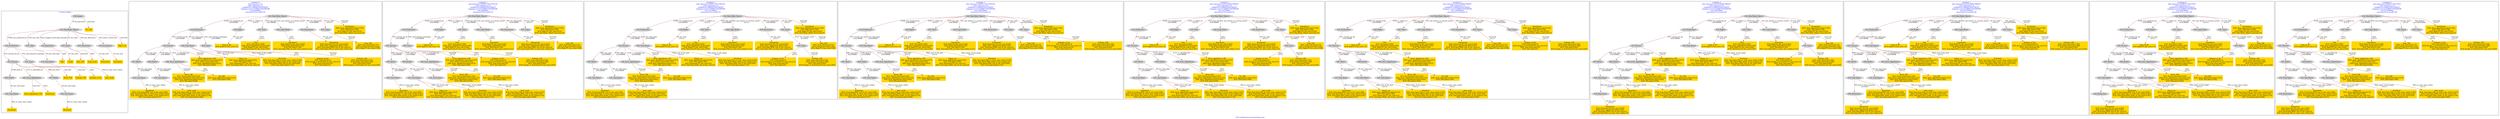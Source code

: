 digraph n0 {
fontcolor="blue"
remincross="true"
label="s25-s-oakland-museum-paintings.json"
subgraph cluster_0 {
label="1-correct model"
n2[style="filled",color="white",fillcolor="lightgray",label="E12_Production1"];
n3[style="filled",color="white",fillcolor="lightgray",label="E21_Person1"];
n4[style="filled",color="white",fillcolor="lightgray",label="E55_Type1"];
n5[style="filled",color="white",fillcolor="lightgray",label="E52_Time-Span3"];
n6[style="filled",color="white",fillcolor="lightgray",label="E69_Death1"];
n7[style="filled",color="white",fillcolor="lightgray",label="E82_Actor_Appellation1"];
n8[style="filled",color="white",fillcolor="lightgray",label="E67_Birth1"];
n9[shape="plaintext",style="filled",fillcolor="gold",label="Artist_URI"];
n10[style="filled",color="white",fillcolor="lightgray",label="E22_Man-Made_Object1"];
n11[style="filled",color="white",fillcolor="lightgray",label="E35_Title1"];
n12[style="filled",color="white",fillcolor="lightgray",label="E8_Acquisition1"];
n13[style="filled",color="white",fillcolor="lightgray",label="E55_Type2"];
n14[style="filled",color="white",fillcolor="lightgray",label="E54_Dimension1"];
n15[style="filled",color="white",fillcolor="lightgray",label="E34_Inscription1"];
n16[shape="plaintext",style="filled",fillcolor="gold",label="Object_uri"];
n17[shape="plaintext",style="filled",fillcolor="gold",label="Inscription"];
n18[shape="plaintext",style="filled",fillcolor="gold",label="Title"];
n19[style="filled",color="white",fillcolor="lightgray",label="E38_Image1"];
n20[shape="plaintext",style="filled",fillcolor="gold",label="Pic_URL"];
n21[style="filled",color="white",fillcolor="lightgray",label="E52_Time-Span1"];
n22[shape="plaintext",style="filled",fillcolor="gold",label="BirthDate"];
n23[style="filled",color="white",fillcolor="lightgray",label="E52_Time-Span2"];
n24[shape="plaintext",style="filled",fillcolor="gold",label="DeathDate"];
n25[shape="plaintext",style="filled",fillcolor="gold",label="Date_made"];
n26[shape="plaintext",style="filled",fillcolor="gold",label="Dimensions"];
n27[shape="plaintext",style="filled",fillcolor="gold",label="Subtype_URI"];
n28[shape="plaintext",style="filled",fillcolor="gold",label="Subtype_of_Art"];
n29[shape="plaintext",style="filled",fillcolor="gold",label="Type_URI"];
n30[shape="plaintext",style="filled",fillcolor="gold",label="Type_of_Art"];
n31[shape="plaintext",style="filled",fillcolor="gold",label="Artist_Appellation_URI"];
n32[shape="plaintext",style="filled",fillcolor="gold",label="ArtistName"];
n33[shape="plaintext",style="filled",fillcolor="gold",label="Credit"];
}
subgraph cluster_1 {
label="candidate 0\nlink coherence:1.0\nnode coherence:1.0\nconfidence:0.4842631910768187\nmapping score:0.5280877303589396\ncost:28.99983\n-precision:0.59-recall:0.55"
n35[style="filled",color="white",fillcolor="lightgray",label="E12_Production1"];
n36[style="filled",color="white",fillcolor="lightgray",label="E21_Person1"];
n37[style="filled",color="white",fillcolor="lightgray",label="E52_Time-Span2"];
n38[style="filled",color="white",fillcolor="lightgray",label="E55_Type1"];
n39[style="filled",color="white",fillcolor="lightgray",label="E67_Birth1"];
n40[style="filled",color="white",fillcolor="lightgray",label="E69_Death1"];
n41[style="filled",color="white",fillcolor="lightgray",label="E82_Actor_Appellation1"];
n42[style="filled",color="white",fillcolor="lightgray",label="E22_Man-Made_Object1"];
n43[style="filled",color="white",fillcolor="lightgray",label="E30_Right1"];
n44[style="filled",color="white",fillcolor="lightgray",label="E35_Title1"];
n45[style="filled",color="white",fillcolor="lightgray",label="E40_Legal_Body1"];
n46[style="filled",color="white",fillcolor="lightgray",label="E54_Dimension1"];
n47[style="filled",color="white",fillcolor="lightgray",label="E55_Type2"];
n48[style="filled",color="white",fillcolor="lightgray",label="E52_Time-Span1"];
n49[style="filled",color="white",fillcolor="lightgray",label="E52_Time-Span3"];
n50[shape="plaintext",style="filled",fillcolor="gold",label="Artist_Appellation_URI\n[E82_Actor_Appellation,classLink,0.877]\n[E21_Person,classLink,0.103]\n[E82_Actor_Appellation,label,0.013]\n[E35_Title,label,0.008]"];
n51[shape="plaintext",style="filled",fillcolor="gold",label="ArtistName\n[E82_Actor_Appellation,label,0.782]\n[E35_Title,label,0.199]\n[E30_Right,P3_has_note,0.019]\n[E22_Man-Made_Object,classLink,0.0]"];
n52[shape="plaintext",style="filled",fillcolor="gold",label="Date_made\n[E52_Time-Span,P82_at_some_time_within,0.415]\n[E52_Time-Span,P82b_end_of_the_end,0.325]\n[E52_Time-Span,P82a_begin_of_the_begin,0.176]\n[E52_Time-Span,label,0.084]"];
n53[shape="plaintext",style="filled",fillcolor="gold",label="Subtype_of_Art\n[E55_Type,label,0.5]\n[E29_Design_or_Procedure,P3_has_note,0.5]\n[E55_Type,classLink,0.0]\n[E35_Title,label,0.0]"];
n54[shape="plaintext",style="filled",fillcolor="gold",label="Type_URI\n[E55_Type,classLink,0.75]\n[E74_Group,classLink,0.224]\n[E30_Right,P3_has_note,0.026]"];
n55[shape="plaintext",style="filled",fillcolor="gold",label="DeathDate\n[E52_Time-Span,P82b_end_of_the_end,0.499]\n[E52_Time-Span,P82_at_some_time_within,0.437]\n[E52_Time-Span,P82a_begin_of_the_begin,0.047]\n[E52_Time-Span,label,0.017]"];
n56[shape="plaintext",style="filled",fillcolor="gold",label="Subtype_URI\n[E55_Type,classLink,0.728]\n[E74_Group,classLink,0.269]\n[E55_Type,label,0.002]\n[E29_Design_or_Procedure,P3_has_note,0.002]"];
n57[shape="plaintext",style="filled",fillcolor="gold",label="Object_uri\n[E82_Actor_Appellation,label,0.615]\n[E35_Title,label,0.385]\n[E54_Dimension,P3_has_note,0.0]\n[E52_Time-Span,P82b_end_of_the_end,0.0]"];
n58[shape="plaintext",style="filled",fillcolor="gold",label="Title\n[E35_Title,label,0.956]\n[E82_Actor_Appellation,label,0.039]\n[E30_Right,P3_has_note,0.004]\n[E54_Dimension,P3_has_note,0.001]"];
n59[shape="plaintext",style="filled",fillcolor="gold",label="Artist_URI\n[E21_Person,classLink,0.524]\n[E82_Actor_Appellation,classLink,0.374]\n[E82_Actor_Appellation,label,0.063]\n[E35_Title,label,0.039]"];
n60[shape="plaintext",style="filled",fillcolor="gold",label="Dimensions\n[E54_Dimension,P3_has_note,0.939]\n[E82_Actor_Appellation,label,0.061]\n[E52_Time-Span,P82b_end_of_the_end,0.0]\n[E52_Time-Span,P82_at_some_time_within,0.0]"];
n61[shape="plaintext",style="filled",fillcolor="gold",label="Inscription\n[E30_Right,P3_has_note,0.493]\n[E40_Legal_Body,label,0.216]\n[E35_Title,label,0.169]\n[E52_Time-Span,P82_at_some_time_within,0.121]"];
n62[shape="plaintext",style="filled",fillcolor="gold",label="BirthDate\n[E52_Time-Span,P82_at_some_time_within,0.447]\n[E52_Time-Span,P82a_begin_of_the_begin,0.23]\n[E52_Time-Span,P82b_end_of_the_end,0.209]\n[E52_Time-Span,label,0.114]"];
n63[shape="plaintext",style="filled",fillcolor="gold",label="Type_of_Art\n[E30_Right,P3_has_note,1.0]"];
n64[shape="plaintext",style="filled",fillcolor="gold",label="Pic_URL\n[E82_Actor_Appellation,label,0.615]\n[E35_Title,label,0.385]"];
}
subgraph cluster_2 {
label="candidate 1\nlink coherence:0.9655172413793104\nnode coherence:1.0\nconfidence:0.4842631910768187\nmapping score:0.5280877303589396\ncost:28.99984\n-precision:0.59-recall:0.55"
n66[style="filled",color="white",fillcolor="lightgray",label="E12_Production1"];
n67[style="filled",color="white",fillcolor="lightgray",label="E21_Person1"];
n68[style="filled",color="white",fillcolor="lightgray",label="E55_Type1"];
n69[style="filled",color="white",fillcolor="lightgray",label="E67_Birth1"];
n70[style="filled",color="white",fillcolor="lightgray",label="E69_Death1"];
n71[style="filled",color="white",fillcolor="lightgray",label="E82_Actor_Appellation1"];
n72[style="filled",color="white",fillcolor="lightgray",label="E22_Man-Made_Object1"];
n73[style="filled",color="white",fillcolor="lightgray",label="E30_Right1"];
n74[style="filled",color="white",fillcolor="lightgray",label="E35_Title1"];
n75[style="filled",color="white",fillcolor="lightgray",label="E40_Legal_Body1"];
n76[style="filled",color="white",fillcolor="lightgray",label="E54_Dimension1"];
n77[style="filled",color="white",fillcolor="lightgray",label="E55_Type2"];
n78[style="filled",color="white",fillcolor="lightgray",label="E52_Time-Span1"];
n79[style="filled",color="white",fillcolor="lightgray",label="E52_Time-Span2"];
n80[style="filled",color="white",fillcolor="lightgray",label="E52_Time-Span3"];
n81[shape="plaintext",style="filled",fillcolor="gold",label="Artist_Appellation_URI\n[E82_Actor_Appellation,classLink,0.877]\n[E21_Person,classLink,0.103]\n[E82_Actor_Appellation,label,0.013]\n[E35_Title,label,0.008]"];
n82[shape="plaintext",style="filled",fillcolor="gold",label="ArtistName\n[E82_Actor_Appellation,label,0.782]\n[E35_Title,label,0.199]\n[E30_Right,P3_has_note,0.019]\n[E22_Man-Made_Object,classLink,0.0]"];
n83[shape="plaintext",style="filled",fillcolor="gold",label="Date_made\n[E52_Time-Span,P82_at_some_time_within,0.415]\n[E52_Time-Span,P82b_end_of_the_end,0.325]\n[E52_Time-Span,P82a_begin_of_the_begin,0.176]\n[E52_Time-Span,label,0.084]"];
n84[shape="plaintext",style="filled",fillcolor="gold",label="Subtype_of_Art\n[E55_Type,label,0.5]\n[E29_Design_or_Procedure,P3_has_note,0.5]\n[E55_Type,classLink,0.0]\n[E35_Title,label,0.0]"];
n85[shape="plaintext",style="filled",fillcolor="gold",label="Type_URI\n[E55_Type,classLink,0.75]\n[E74_Group,classLink,0.224]\n[E30_Right,P3_has_note,0.026]"];
n86[shape="plaintext",style="filled",fillcolor="gold",label="DeathDate\n[E52_Time-Span,P82b_end_of_the_end,0.499]\n[E52_Time-Span,P82_at_some_time_within,0.437]\n[E52_Time-Span,P82a_begin_of_the_begin,0.047]\n[E52_Time-Span,label,0.017]"];
n87[shape="plaintext",style="filled",fillcolor="gold",label="Subtype_URI\n[E55_Type,classLink,0.728]\n[E74_Group,classLink,0.269]\n[E55_Type,label,0.002]\n[E29_Design_or_Procedure,P3_has_note,0.002]"];
n88[shape="plaintext",style="filled",fillcolor="gold",label="Object_uri\n[E82_Actor_Appellation,label,0.615]\n[E35_Title,label,0.385]\n[E54_Dimension,P3_has_note,0.0]\n[E52_Time-Span,P82b_end_of_the_end,0.0]"];
n89[shape="plaintext",style="filled",fillcolor="gold",label="Title\n[E35_Title,label,0.956]\n[E82_Actor_Appellation,label,0.039]\n[E30_Right,P3_has_note,0.004]\n[E54_Dimension,P3_has_note,0.001]"];
n90[shape="plaintext",style="filled",fillcolor="gold",label="Artist_URI\n[E21_Person,classLink,0.524]\n[E82_Actor_Appellation,classLink,0.374]\n[E82_Actor_Appellation,label,0.063]\n[E35_Title,label,0.039]"];
n91[shape="plaintext",style="filled",fillcolor="gold",label="Dimensions\n[E54_Dimension,P3_has_note,0.939]\n[E82_Actor_Appellation,label,0.061]\n[E52_Time-Span,P82b_end_of_the_end,0.0]\n[E52_Time-Span,P82_at_some_time_within,0.0]"];
n92[shape="plaintext",style="filled",fillcolor="gold",label="Inscription\n[E30_Right,P3_has_note,0.493]\n[E40_Legal_Body,label,0.216]\n[E35_Title,label,0.169]\n[E52_Time-Span,P82_at_some_time_within,0.121]"];
n93[shape="plaintext",style="filled",fillcolor="gold",label="BirthDate\n[E52_Time-Span,P82_at_some_time_within,0.447]\n[E52_Time-Span,P82a_begin_of_the_begin,0.23]\n[E52_Time-Span,P82b_end_of_the_end,0.209]\n[E52_Time-Span,label,0.114]"];
n94[shape="plaintext",style="filled",fillcolor="gold",label="Type_of_Art\n[E30_Right,P3_has_note,1.0]"];
n95[shape="plaintext",style="filled",fillcolor="gold",label="Pic_URL\n[E82_Actor_Appellation,label,0.615]\n[E35_Title,label,0.385]"];
}
subgraph cluster_3 {
label="candidate 2\nlink coherence:0.9655172413793104\nnode coherence:1.0\nconfidence:0.4842631910768187\nmapping score:0.5280877303589396\ncost:127.99984\n-precision:0.55-recall:0.52"
n97[style="filled",color="white",fillcolor="lightgray",label="E12_Production1"];
n98[style="filled",color="white",fillcolor="lightgray",label="E21_Person1"];
n99[style="filled",color="white",fillcolor="lightgray",label="E52_Time-Span2"];
n100[style="filled",color="white",fillcolor="lightgray",label="E67_Birth1"];
n101[style="filled",color="white",fillcolor="lightgray",label="E69_Death1"];
n102[style="filled",color="white",fillcolor="lightgray",label="E82_Actor_Appellation1"];
n103[style="filled",color="white",fillcolor="lightgray",label="E22_Man-Made_Object1"];
n104[style="filled",color="white",fillcolor="lightgray",label="E30_Right1"];
n105[style="filled",color="white",fillcolor="lightgray",label="E35_Title1"];
n106[style="filled",color="white",fillcolor="lightgray",label="E40_Legal_Body1"];
n107[style="filled",color="white",fillcolor="lightgray",label="E54_Dimension1"];
n108[style="filled",color="white",fillcolor="lightgray",label="E55_Type2"];
n109[style="filled",color="white",fillcolor="lightgray",label="E52_Time-Span1"];
n110[style="filled",color="white",fillcolor="lightgray",label="E52_Time-Span3"];
n111[style="filled",color="white",fillcolor="lightgray",label="E55_Type1"];
n112[shape="plaintext",style="filled",fillcolor="gold",label="Artist_Appellation_URI\n[E82_Actor_Appellation,classLink,0.877]\n[E21_Person,classLink,0.103]\n[E82_Actor_Appellation,label,0.013]\n[E35_Title,label,0.008]"];
n113[shape="plaintext",style="filled",fillcolor="gold",label="ArtistName\n[E82_Actor_Appellation,label,0.782]\n[E35_Title,label,0.199]\n[E30_Right,P3_has_note,0.019]\n[E22_Man-Made_Object,classLink,0.0]"];
n114[shape="plaintext",style="filled",fillcolor="gold",label="Date_made\n[E52_Time-Span,P82_at_some_time_within,0.415]\n[E52_Time-Span,P82b_end_of_the_end,0.325]\n[E52_Time-Span,P82a_begin_of_the_begin,0.176]\n[E52_Time-Span,label,0.084]"];
n115[shape="plaintext",style="filled",fillcolor="gold",label="Subtype_of_Art\n[E55_Type,label,0.5]\n[E29_Design_or_Procedure,P3_has_note,0.5]\n[E55_Type,classLink,0.0]\n[E35_Title,label,0.0]"];
n116[shape="plaintext",style="filled",fillcolor="gold",label="Type_URI\n[E55_Type,classLink,0.75]\n[E74_Group,classLink,0.224]\n[E30_Right,P3_has_note,0.026]"];
n117[shape="plaintext",style="filled",fillcolor="gold",label="DeathDate\n[E52_Time-Span,P82b_end_of_the_end,0.499]\n[E52_Time-Span,P82_at_some_time_within,0.437]\n[E52_Time-Span,P82a_begin_of_the_begin,0.047]\n[E52_Time-Span,label,0.017]"];
n118[shape="plaintext",style="filled",fillcolor="gold",label="Subtype_URI\n[E55_Type,classLink,0.728]\n[E74_Group,classLink,0.269]\n[E55_Type,label,0.002]\n[E29_Design_or_Procedure,P3_has_note,0.002]"];
n119[shape="plaintext",style="filled",fillcolor="gold",label="Object_uri\n[E82_Actor_Appellation,label,0.615]\n[E35_Title,label,0.385]\n[E54_Dimension,P3_has_note,0.0]\n[E52_Time-Span,P82b_end_of_the_end,0.0]"];
n120[shape="plaintext",style="filled",fillcolor="gold",label="Title\n[E35_Title,label,0.956]\n[E82_Actor_Appellation,label,0.039]\n[E30_Right,P3_has_note,0.004]\n[E54_Dimension,P3_has_note,0.001]"];
n121[shape="plaintext",style="filled",fillcolor="gold",label="Artist_URI\n[E21_Person,classLink,0.524]\n[E82_Actor_Appellation,classLink,0.374]\n[E82_Actor_Appellation,label,0.063]\n[E35_Title,label,0.039]"];
n122[shape="plaintext",style="filled",fillcolor="gold",label="Dimensions\n[E54_Dimension,P3_has_note,0.939]\n[E82_Actor_Appellation,label,0.061]\n[E52_Time-Span,P82b_end_of_the_end,0.0]\n[E52_Time-Span,P82_at_some_time_within,0.0]"];
n123[shape="plaintext",style="filled",fillcolor="gold",label="Inscription\n[E30_Right,P3_has_note,0.493]\n[E40_Legal_Body,label,0.216]\n[E35_Title,label,0.169]\n[E52_Time-Span,P82_at_some_time_within,0.121]"];
n124[shape="plaintext",style="filled",fillcolor="gold",label="BirthDate\n[E52_Time-Span,P82_at_some_time_within,0.447]\n[E52_Time-Span,P82a_begin_of_the_begin,0.23]\n[E52_Time-Span,P82b_end_of_the_end,0.209]\n[E52_Time-Span,label,0.114]"];
n125[shape="plaintext",style="filled",fillcolor="gold",label="Type_of_Art\n[E30_Right,P3_has_note,1.0]"];
n126[shape="plaintext",style="filled",fillcolor="gold",label="Pic_URL\n[E82_Actor_Appellation,label,0.615]\n[E35_Title,label,0.385]"];
}
subgraph cluster_4 {
label="candidate 3\nlink coherence:0.9655172413793104\nnode coherence:1.0\nconfidence:0.4842631910768187\nmapping score:0.5280877303589396\ncost:128.009842\n-precision:0.55-recall:0.52"
n128[style="filled",color="white",fillcolor="lightgray",label="E12_Production1"];
n129[style="filled",color="white",fillcolor="lightgray",label="E21_Person1"];
n130[style="filled",color="white",fillcolor="lightgray",label="E52_Time-Span2"];
n131[style="filled",color="white",fillcolor="lightgray",label="E67_Birth1"];
n132[style="filled",color="white",fillcolor="lightgray",label="E69_Death1"];
n133[style="filled",color="white",fillcolor="lightgray",label="E82_Actor_Appellation1"];
n134[style="filled",color="white",fillcolor="lightgray",label="E22_Man-Made_Object1"];
n135[style="filled",color="white",fillcolor="lightgray",label="E30_Right1"];
n136[style="filled",color="white",fillcolor="lightgray",label="E35_Title1"];
n137[style="filled",color="white",fillcolor="lightgray",label="E40_Legal_Body1"];
n138[style="filled",color="white",fillcolor="lightgray",label="E54_Dimension1"];
n139[style="filled",color="white",fillcolor="lightgray",label="E55_Type2"];
n140[style="filled",color="white",fillcolor="lightgray",label="E52_Time-Span1"];
n141[style="filled",color="white",fillcolor="lightgray",label="E52_Time-Span3"];
n142[style="filled",color="white",fillcolor="lightgray",label="E55_Type1"];
n143[shape="plaintext",style="filled",fillcolor="gold",label="Artist_Appellation_URI\n[E82_Actor_Appellation,classLink,0.877]\n[E21_Person,classLink,0.103]\n[E82_Actor_Appellation,label,0.013]\n[E35_Title,label,0.008]"];
n144[shape="plaintext",style="filled",fillcolor="gold",label="ArtistName\n[E82_Actor_Appellation,label,0.782]\n[E35_Title,label,0.199]\n[E30_Right,P3_has_note,0.019]\n[E22_Man-Made_Object,classLink,0.0]"];
n145[shape="plaintext",style="filled",fillcolor="gold",label="Date_made\n[E52_Time-Span,P82_at_some_time_within,0.415]\n[E52_Time-Span,P82b_end_of_the_end,0.325]\n[E52_Time-Span,P82a_begin_of_the_begin,0.176]\n[E52_Time-Span,label,0.084]"];
n146[shape="plaintext",style="filled",fillcolor="gold",label="Subtype_of_Art\n[E55_Type,label,0.5]\n[E29_Design_or_Procedure,P3_has_note,0.5]\n[E55_Type,classLink,0.0]\n[E35_Title,label,0.0]"];
n147[shape="plaintext",style="filled",fillcolor="gold",label="Type_URI\n[E55_Type,classLink,0.75]\n[E74_Group,classLink,0.224]\n[E30_Right,P3_has_note,0.026]"];
n148[shape="plaintext",style="filled",fillcolor="gold",label="DeathDate\n[E52_Time-Span,P82b_end_of_the_end,0.499]\n[E52_Time-Span,P82_at_some_time_within,0.437]\n[E52_Time-Span,P82a_begin_of_the_begin,0.047]\n[E52_Time-Span,label,0.017]"];
n149[shape="plaintext",style="filled",fillcolor="gold",label="Subtype_URI\n[E55_Type,classLink,0.728]\n[E74_Group,classLink,0.269]\n[E55_Type,label,0.002]\n[E29_Design_or_Procedure,P3_has_note,0.002]"];
n150[shape="plaintext",style="filled",fillcolor="gold",label="Object_uri\n[E82_Actor_Appellation,label,0.615]\n[E35_Title,label,0.385]\n[E54_Dimension,P3_has_note,0.0]\n[E52_Time-Span,P82b_end_of_the_end,0.0]"];
n151[shape="plaintext",style="filled",fillcolor="gold",label="Title\n[E35_Title,label,0.956]\n[E82_Actor_Appellation,label,0.039]\n[E30_Right,P3_has_note,0.004]\n[E54_Dimension,P3_has_note,0.001]"];
n152[shape="plaintext",style="filled",fillcolor="gold",label="Artist_URI\n[E21_Person,classLink,0.524]\n[E82_Actor_Appellation,classLink,0.374]\n[E82_Actor_Appellation,label,0.063]\n[E35_Title,label,0.039]"];
n153[shape="plaintext",style="filled",fillcolor="gold",label="Dimensions\n[E54_Dimension,P3_has_note,0.939]\n[E82_Actor_Appellation,label,0.061]\n[E52_Time-Span,P82b_end_of_the_end,0.0]\n[E52_Time-Span,P82_at_some_time_within,0.0]"];
n154[shape="plaintext",style="filled",fillcolor="gold",label="Inscription\n[E30_Right,P3_has_note,0.493]\n[E40_Legal_Body,label,0.216]\n[E35_Title,label,0.169]\n[E52_Time-Span,P82_at_some_time_within,0.121]"];
n155[shape="plaintext",style="filled",fillcolor="gold",label="BirthDate\n[E52_Time-Span,P82_at_some_time_within,0.447]\n[E52_Time-Span,P82a_begin_of_the_begin,0.23]\n[E52_Time-Span,P82b_end_of_the_end,0.209]\n[E52_Time-Span,label,0.114]"];
n156[shape="plaintext",style="filled",fillcolor="gold",label="Type_of_Art\n[E30_Right,P3_has_note,1.0]"];
n157[shape="plaintext",style="filled",fillcolor="gold",label="Pic_URL\n[E82_Actor_Appellation,label,0.615]\n[E35_Title,label,0.385]"];
}
subgraph cluster_5 {
label="candidate 4\nlink coherence:0.9310344827586207\nnode coherence:1.0\nconfidence:0.4842631910768187\nmapping score:0.5280877303589396\ncost:127.99985\n-precision:0.55-recall:0.52"
n159[style="filled",color="white",fillcolor="lightgray",label="E12_Production1"];
n160[style="filled",color="white",fillcolor="lightgray",label="E21_Person1"];
n161[style="filled",color="white",fillcolor="lightgray",label="E67_Birth1"];
n162[style="filled",color="white",fillcolor="lightgray",label="E69_Death1"];
n163[style="filled",color="white",fillcolor="lightgray",label="E82_Actor_Appellation1"];
n164[style="filled",color="white",fillcolor="lightgray",label="E22_Man-Made_Object1"];
n165[style="filled",color="white",fillcolor="lightgray",label="E30_Right1"];
n166[style="filled",color="white",fillcolor="lightgray",label="E35_Title1"];
n167[style="filled",color="white",fillcolor="lightgray",label="E40_Legal_Body1"];
n168[style="filled",color="white",fillcolor="lightgray",label="E54_Dimension1"];
n169[style="filled",color="white",fillcolor="lightgray",label="E55_Type2"];
n170[style="filled",color="white",fillcolor="lightgray",label="E52_Time-Span1"];
n171[style="filled",color="white",fillcolor="lightgray",label="E52_Time-Span2"];
n172[style="filled",color="white",fillcolor="lightgray",label="E52_Time-Span3"];
n173[style="filled",color="white",fillcolor="lightgray",label="E55_Type1"];
n174[shape="plaintext",style="filled",fillcolor="gold",label="Artist_Appellation_URI\n[E82_Actor_Appellation,classLink,0.877]\n[E21_Person,classLink,0.103]\n[E82_Actor_Appellation,label,0.013]\n[E35_Title,label,0.008]"];
n175[shape="plaintext",style="filled",fillcolor="gold",label="ArtistName\n[E82_Actor_Appellation,label,0.782]\n[E35_Title,label,0.199]\n[E30_Right,P3_has_note,0.019]\n[E22_Man-Made_Object,classLink,0.0]"];
n176[shape="plaintext",style="filled",fillcolor="gold",label="Date_made\n[E52_Time-Span,P82_at_some_time_within,0.415]\n[E52_Time-Span,P82b_end_of_the_end,0.325]\n[E52_Time-Span,P82a_begin_of_the_begin,0.176]\n[E52_Time-Span,label,0.084]"];
n177[shape="plaintext",style="filled",fillcolor="gold",label="Subtype_of_Art\n[E55_Type,label,0.5]\n[E29_Design_or_Procedure,P3_has_note,0.5]\n[E55_Type,classLink,0.0]\n[E35_Title,label,0.0]"];
n178[shape="plaintext",style="filled",fillcolor="gold",label="Type_URI\n[E55_Type,classLink,0.75]\n[E74_Group,classLink,0.224]\n[E30_Right,P3_has_note,0.026]"];
n179[shape="plaintext",style="filled",fillcolor="gold",label="DeathDate\n[E52_Time-Span,P82b_end_of_the_end,0.499]\n[E52_Time-Span,P82_at_some_time_within,0.437]\n[E52_Time-Span,P82a_begin_of_the_begin,0.047]\n[E52_Time-Span,label,0.017]"];
n180[shape="plaintext",style="filled",fillcolor="gold",label="Subtype_URI\n[E55_Type,classLink,0.728]\n[E74_Group,classLink,0.269]\n[E55_Type,label,0.002]\n[E29_Design_or_Procedure,P3_has_note,0.002]"];
n181[shape="plaintext",style="filled",fillcolor="gold",label="Object_uri\n[E82_Actor_Appellation,label,0.615]\n[E35_Title,label,0.385]\n[E54_Dimension,P3_has_note,0.0]\n[E52_Time-Span,P82b_end_of_the_end,0.0]"];
n182[shape="plaintext",style="filled",fillcolor="gold",label="Title\n[E35_Title,label,0.956]\n[E82_Actor_Appellation,label,0.039]\n[E30_Right,P3_has_note,0.004]\n[E54_Dimension,P3_has_note,0.001]"];
n183[shape="plaintext",style="filled",fillcolor="gold",label="Artist_URI\n[E21_Person,classLink,0.524]\n[E82_Actor_Appellation,classLink,0.374]\n[E82_Actor_Appellation,label,0.063]\n[E35_Title,label,0.039]"];
n184[shape="plaintext",style="filled",fillcolor="gold",label="Dimensions\n[E54_Dimension,P3_has_note,0.939]\n[E82_Actor_Appellation,label,0.061]\n[E52_Time-Span,P82b_end_of_the_end,0.0]\n[E52_Time-Span,P82_at_some_time_within,0.0]"];
n185[shape="plaintext",style="filled",fillcolor="gold",label="Inscription\n[E30_Right,P3_has_note,0.493]\n[E40_Legal_Body,label,0.216]\n[E35_Title,label,0.169]\n[E52_Time-Span,P82_at_some_time_within,0.121]"];
n186[shape="plaintext",style="filled",fillcolor="gold",label="BirthDate\n[E52_Time-Span,P82_at_some_time_within,0.447]\n[E52_Time-Span,P82a_begin_of_the_begin,0.23]\n[E52_Time-Span,P82b_end_of_the_end,0.209]\n[E52_Time-Span,label,0.114]"];
n187[shape="plaintext",style="filled",fillcolor="gold",label="Type_of_Art\n[E30_Right,P3_has_note,1.0]"];
n188[shape="plaintext",style="filled",fillcolor="gold",label="Pic_URL\n[E82_Actor_Appellation,label,0.615]\n[E35_Title,label,0.385]"];
}
subgraph cluster_6 {
label="candidate 5\nlink coherence:0.9310344827586207\nnode coherence:1.0\nconfidence:0.4842631910768187\nmapping score:0.5280877303589396\ncost:128.009852\n-precision:0.55-recall:0.52"
n190[style="filled",color="white",fillcolor="lightgray",label="E12_Production1"];
n191[style="filled",color="white",fillcolor="lightgray",label="E21_Person1"];
n192[style="filled",color="white",fillcolor="lightgray",label="E67_Birth1"];
n193[style="filled",color="white",fillcolor="lightgray",label="E69_Death1"];
n194[style="filled",color="white",fillcolor="lightgray",label="E82_Actor_Appellation1"];
n195[style="filled",color="white",fillcolor="lightgray",label="E22_Man-Made_Object1"];
n196[style="filled",color="white",fillcolor="lightgray",label="E30_Right1"];
n197[style="filled",color="white",fillcolor="lightgray",label="E35_Title1"];
n198[style="filled",color="white",fillcolor="lightgray",label="E40_Legal_Body1"];
n199[style="filled",color="white",fillcolor="lightgray",label="E54_Dimension1"];
n200[style="filled",color="white",fillcolor="lightgray",label="E55_Type2"];
n201[style="filled",color="white",fillcolor="lightgray",label="E52_Time-Span1"];
n202[style="filled",color="white",fillcolor="lightgray",label="E52_Time-Span2"];
n203[style="filled",color="white",fillcolor="lightgray",label="E52_Time-Span3"];
n204[style="filled",color="white",fillcolor="lightgray",label="E55_Type1"];
n205[shape="plaintext",style="filled",fillcolor="gold",label="Artist_Appellation_URI\n[E82_Actor_Appellation,classLink,0.877]\n[E21_Person,classLink,0.103]\n[E82_Actor_Appellation,label,0.013]\n[E35_Title,label,0.008]"];
n206[shape="plaintext",style="filled",fillcolor="gold",label="ArtistName\n[E82_Actor_Appellation,label,0.782]\n[E35_Title,label,0.199]\n[E30_Right,P3_has_note,0.019]\n[E22_Man-Made_Object,classLink,0.0]"];
n207[shape="plaintext",style="filled",fillcolor="gold",label="Date_made\n[E52_Time-Span,P82_at_some_time_within,0.415]\n[E52_Time-Span,P82b_end_of_the_end,0.325]\n[E52_Time-Span,P82a_begin_of_the_begin,0.176]\n[E52_Time-Span,label,0.084]"];
n208[shape="plaintext",style="filled",fillcolor="gold",label="Subtype_of_Art\n[E55_Type,label,0.5]\n[E29_Design_or_Procedure,P3_has_note,0.5]\n[E55_Type,classLink,0.0]\n[E35_Title,label,0.0]"];
n209[shape="plaintext",style="filled",fillcolor="gold",label="Type_URI\n[E55_Type,classLink,0.75]\n[E74_Group,classLink,0.224]\n[E30_Right,P3_has_note,0.026]"];
n210[shape="plaintext",style="filled",fillcolor="gold",label="DeathDate\n[E52_Time-Span,P82b_end_of_the_end,0.499]\n[E52_Time-Span,P82_at_some_time_within,0.437]\n[E52_Time-Span,P82a_begin_of_the_begin,0.047]\n[E52_Time-Span,label,0.017]"];
n211[shape="plaintext",style="filled",fillcolor="gold",label="Subtype_URI\n[E55_Type,classLink,0.728]\n[E74_Group,classLink,0.269]\n[E55_Type,label,0.002]\n[E29_Design_or_Procedure,P3_has_note,0.002]"];
n212[shape="plaintext",style="filled",fillcolor="gold",label="Object_uri\n[E82_Actor_Appellation,label,0.615]\n[E35_Title,label,0.385]\n[E54_Dimension,P3_has_note,0.0]\n[E52_Time-Span,P82b_end_of_the_end,0.0]"];
n213[shape="plaintext",style="filled",fillcolor="gold",label="Title\n[E35_Title,label,0.956]\n[E82_Actor_Appellation,label,0.039]\n[E30_Right,P3_has_note,0.004]\n[E54_Dimension,P3_has_note,0.001]"];
n214[shape="plaintext",style="filled",fillcolor="gold",label="Artist_URI\n[E21_Person,classLink,0.524]\n[E82_Actor_Appellation,classLink,0.374]\n[E82_Actor_Appellation,label,0.063]\n[E35_Title,label,0.039]"];
n215[shape="plaintext",style="filled",fillcolor="gold",label="Dimensions\n[E54_Dimension,P3_has_note,0.939]\n[E82_Actor_Appellation,label,0.061]\n[E52_Time-Span,P82b_end_of_the_end,0.0]\n[E52_Time-Span,P82_at_some_time_within,0.0]"];
n216[shape="plaintext",style="filled",fillcolor="gold",label="Inscription\n[E30_Right,P3_has_note,0.493]\n[E40_Legal_Body,label,0.216]\n[E35_Title,label,0.169]\n[E52_Time-Span,P82_at_some_time_within,0.121]"];
n217[shape="plaintext",style="filled",fillcolor="gold",label="BirthDate\n[E52_Time-Span,P82_at_some_time_within,0.447]\n[E52_Time-Span,P82a_begin_of_the_begin,0.23]\n[E52_Time-Span,P82b_end_of_the_end,0.209]\n[E52_Time-Span,label,0.114]"];
n218[shape="plaintext",style="filled",fillcolor="gold",label="Type_of_Art\n[E30_Right,P3_has_note,1.0]"];
n219[shape="plaintext",style="filled",fillcolor="gold",label="Pic_URL\n[E82_Actor_Appellation,label,0.615]\n[E35_Title,label,0.385]"];
}
subgraph cluster_7 {
label="candidate 6\nlink coherence:0.9310344827586207\nnode coherence:1.0\nconfidence:0.4842631910768187\nmapping score:0.5280877303589396\ncost:226.99985\n-precision:0.52-recall:0.48"
n221[style="filled",color="white",fillcolor="lightgray",label="E12_Production1"];
n222[style="filled",color="white",fillcolor="lightgray",label="E21_Person1"];
n223[style="filled",color="white",fillcolor="lightgray",label="E52_Time-Span2"];
n224[style="filled",color="white",fillcolor="lightgray",label="E67_Birth1"];
n225[style="filled",color="white",fillcolor="lightgray",label="E69_Death1"];
n226[style="filled",color="white",fillcolor="lightgray",label="E82_Actor_Appellation1"];
n227[style="filled",color="white",fillcolor="lightgray",label="E22_Man-Made_Object1"];
n228[style="filled",color="white",fillcolor="lightgray",label="E30_Right1"];
n229[style="filled",color="white",fillcolor="lightgray",label="E35_Title1"];
n230[style="filled",color="white",fillcolor="lightgray",label="E40_Legal_Body1"];
n231[style="filled",color="white",fillcolor="lightgray",label="E55_Type2"];
n232[style="filled",color="white",fillcolor="lightgray",label="E52_Time-Span1"];
n233[style="filled",color="white",fillcolor="lightgray",label="E52_Time-Span3"];
n234[style="filled",color="white",fillcolor="lightgray",label="E54_Dimension1"];
n235[style="filled",color="white",fillcolor="lightgray",label="E55_Type1"];
n236[shape="plaintext",style="filled",fillcolor="gold",label="Artist_Appellation_URI\n[E82_Actor_Appellation,classLink,0.877]\n[E21_Person,classLink,0.103]\n[E82_Actor_Appellation,label,0.013]\n[E35_Title,label,0.008]"];
n237[shape="plaintext",style="filled",fillcolor="gold",label="ArtistName\n[E82_Actor_Appellation,label,0.782]\n[E35_Title,label,0.199]\n[E30_Right,P3_has_note,0.019]\n[E22_Man-Made_Object,classLink,0.0]"];
n238[shape="plaintext",style="filled",fillcolor="gold",label="Date_made\n[E52_Time-Span,P82_at_some_time_within,0.415]\n[E52_Time-Span,P82b_end_of_the_end,0.325]\n[E52_Time-Span,P82a_begin_of_the_begin,0.176]\n[E52_Time-Span,label,0.084]"];
n239[shape="plaintext",style="filled",fillcolor="gold",label="Subtype_of_Art\n[E55_Type,label,0.5]\n[E29_Design_or_Procedure,P3_has_note,0.5]\n[E55_Type,classLink,0.0]\n[E35_Title,label,0.0]"];
n240[shape="plaintext",style="filled",fillcolor="gold",label="Type_URI\n[E55_Type,classLink,0.75]\n[E74_Group,classLink,0.224]\n[E30_Right,P3_has_note,0.026]"];
n241[shape="plaintext",style="filled",fillcolor="gold",label="DeathDate\n[E52_Time-Span,P82b_end_of_the_end,0.499]\n[E52_Time-Span,P82_at_some_time_within,0.437]\n[E52_Time-Span,P82a_begin_of_the_begin,0.047]\n[E52_Time-Span,label,0.017]"];
n242[shape="plaintext",style="filled",fillcolor="gold",label="Subtype_URI\n[E55_Type,classLink,0.728]\n[E74_Group,classLink,0.269]\n[E55_Type,label,0.002]\n[E29_Design_or_Procedure,P3_has_note,0.002]"];
n243[shape="plaintext",style="filled",fillcolor="gold",label="Object_uri\n[E82_Actor_Appellation,label,0.615]\n[E35_Title,label,0.385]\n[E54_Dimension,P3_has_note,0.0]\n[E52_Time-Span,P82b_end_of_the_end,0.0]"];
n244[shape="plaintext",style="filled",fillcolor="gold",label="Title\n[E35_Title,label,0.956]\n[E82_Actor_Appellation,label,0.039]\n[E30_Right,P3_has_note,0.004]\n[E54_Dimension,P3_has_note,0.001]"];
n245[shape="plaintext",style="filled",fillcolor="gold",label="Artist_URI\n[E21_Person,classLink,0.524]\n[E82_Actor_Appellation,classLink,0.374]\n[E82_Actor_Appellation,label,0.063]\n[E35_Title,label,0.039]"];
n246[shape="plaintext",style="filled",fillcolor="gold",label="Dimensions\n[E54_Dimension,P3_has_note,0.939]\n[E82_Actor_Appellation,label,0.061]\n[E52_Time-Span,P82b_end_of_the_end,0.0]\n[E52_Time-Span,P82_at_some_time_within,0.0]"];
n247[shape="plaintext",style="filled",fillcolor="gold",label="Inscription\n[E30_Right,P3_has_note,0.493]\n[E40_Legal_Body,label,0.216]\n[E35_Title,label,0.169]\n[E52_Time-Span,P82_at_some_time_within,0.121]"];
n248[shape="plaintext",style="filled",fillcolor="gold",label="BirthDate\n[E52_Time-Span,P82_at_some_time_within,0.447]\n[E52_Time-Span,P82a_begin_of_the_begin,0.23]\n[E52_Time-Span,P82b_end_of_the_end,0.209]\n[E52_Time-Span,label,0.114]"];
n249[shape="plaintext",style="filled",fillcolor="gold",label="Type_of_Art\n[E30_Right,P3_has_note,1.0]"];
n250[shape="plaintext",style="filled",fillcolor="gold",label="Pic_URL\n[E82_Actor_Appellation,label,0.615]\n[E35_Title,label,0.385]"];
}
subgraph cluster_8 {
label="candidate 7\nlink coherence:0.9310344827586207\nnode coherence:1.0\nconfidence:0.4842631910768187\nmapping score:0.5280877303589396\ncost:227.009852\n-precision:0.52-recall:0.48"
n252[style="filled",color="white",fillcolor="lightgray",label="E12_Production1"];
n253[style="filled",color="white",fillcolor="lightgray",label="E21_Person1"];
n254[style="filled",color="white",fillcolor="lightgray",label="E52_Time-Span2"];
n255[style="filled",color="white",fillcolor="lightgray",label="E67_Birth1"];
n256[style="filled",color="white",fillcolor="lightgray",label="E69_Death1"];
n257[style="filled",color="white",fillcolor="lightgray",label="E82_Actor_Appellation1"];
n258[style="filled",color="white",fillcolor="lightgray",label="E22_Man-Made_Object1"];
n259[style="filled",color="white",fillcolor="lightgray",label="E30_Right1"];
n260[style="filled",color="white",fillcolor="lightgray",label="E35_Title1"];
n261[style="filled",color="white",fillcolor="lightgray",label="E40_Legal_Body1"];
n262[style="filled",color="white",fillcolor="lightgray",label="E55_Type2"];
n263[style="filled",color="white",fillcolor="lightgray",label="E52_Time-Span1"];
n264[style="filled",color="white",fillcolor="lightgray",label="E52_Time-Span3"];
n265[style="filled",color="white",fillcolor="lightgray",label="E55_Type1"];
n266[style="filled",color="white",fillcolor="lightgray",label="E54_Dimension1"];
n267[shape="plaintext",style="filled",fillcolor="gold",label="Artist_Appellation_URI\n[E82_Actor_Appellation,classLink,0.877]\n[E21_Person,classLink,0.103]\n[E82_Actor_Appellation,label,0.013]\n[E35_Title,label,0.008]"];
n268[shape="plaintext",style="filled",fillcolor="gold",label="ArtistName\n[E82_Actor_Appellation,label,0.782]\n[E35_Title,label,0.199]\n[E30_Right,P3_has_note,0.019]\n[E22_Man-Made_Object,classLink,0.0]"];
n269[shape="plaintext",style="filled",fillcolor="gold",label="Date_made\n[E52_Time-Span,P82_at_some_time_within,0.415]\n[E52_Time-Span,P82b_end_of_the_end,0.325]\n[E52_Time-Span,P82a_begin_of_the_begin,0.176]\n[E52_Time-Span,label,0.084]"];
n270[shape="plaintext",style="filled",fillcolor="gold",label="Subtype_of_Art\n[E55_Type,label,0.5]\n[E29_Design_or_Procedure,P3_has_note,0.5]\n[E55_Type,classLink,0.0]\n[E35_Title,label,0.0]"];
n271[shape="plaintext",style="filled",fillcolor="gold",label="Type_URI\n[E55_Type,classLink,0.75]\n[E74_Group,classLink,0.224]\n[E30_Right,P3_has_note,0.026]"];
n272[shape="plaintext",style="filled",fillcolor="gold",label="DeathDate\n[E52_Time-Span,P82b_end_of_the_end,0.499]\n[E52_Time-Span,P82_at_some_time_within,0.437]\n[E52_Time-Span,P82a_begin_of_the_begin,0.047]\n[E52_Time-Span,label,0.017]"];
n273[shape="plaintext",style="filled",fillcolor="gold",label="Subtype_URI\n[E55_Type,classLink,0.728]\n[E74_Group,classLink,0.269]\n[E55_Type,label,0.002]\n[E29_Design_or_Procedure,P3_has_note,0.002]"];
n274[shape="plaintext",style="filled",fillcolor="gold",label="Object_uri\n[E82_Actor_Appellation,label,0.615]\n[E35_Title,label,0.385]\n[E54_Dimension,P3_has_note,0.0]\n[E52_Time-Span,P82b_end_of_the_end,0.0]"];
n275[shape="plaintext",style="filled",fillcolor="gold",label="Title\n[E35_Title,label,0.956]\n[E82_Actor_Appellation,label,0.039]\n[E30_Right,P3_has_note,0.004]\n[E54_Dimension,P3_has_note,0.001]"];
n276[shape="plaintext",style="filled",fillcolor="gold",label="Artist_URI\n[E21_Person,classLink,0.524]\n[E82_Actor_Appellation,classLink,0.374]\n[E82_Actor_Appellation,label,0.063]\n[E35_Title,label,0.039]"];
n277[shape="plaintext",style="filled",fillcolor="gold",label="Dimensions\n[E54_Dimension,P3_has_note,0.939]\n[E82_Actor_Appellation,label,0.061]\n[E52_Time-Span,P82b_end_of_the_end,0.0]\n[E52_Time-Span,P82_at_some_time_within,0.0]"];
n278[shape="plaintext",style="filled",fillcolor="gold",label="Inscription\n[E30_Right,P3_has_note,0.493]\n[E40_Legal_Body,label,0.216]\n[E35_Title,label,0.169]\n[E52_Time-Span,P82_at_some_time_within,0.121]"];
n279[shape="plaintext",style="filled",fillcolor="gold",label="BirthDate\n[E52_Time-Span,P82_at_some_time_within,0.447]\n[E52_Time-Span,P82a_begin_of_the_begin,0.23]\n[E52_Time-Span,P82b_end_of_the_end,0.209]\n[E52_Time-Span,label,0.114]"];
n280[shape="plaintext",style="filled",fillcolor="gold",label="Type_of_Art\n[E30_Right,P3_has_note,1.0]"];
n281[shape="plaintext",style="filled",fillcolor="gold",label="Pic_URL\n[E82_Actor_Appellation,label,0.615]\n[E35_Title,label,0.385]"];
}
subgraph cluster_9 {
label="candidate 8\nlink coherence:0.896551724137931\nnode coherence:1.0\nconfidence:0.4842631910768187\nmapping score:0.5280877303589396\ncost:226.99986\n-precision:0.52-recall:0.48"
n283[style="filled",color="white",fillcolor="lightgray",label="E12_Production1"];
n284[style="filled",color="white",fillcolor="lightgray",label="E21_Person1"];
n285[style="filled",color="white",fillcolor="lightgray",label="E67_Birth1"];
n286[style="filled",color="white",fillcolor="lightgray",label="E69_Death1"];
n287[style="filled",color="white",fillcolor="lightgray",label="E82_Actor_Appellation1"];
n288[style="filled",color="white",fillcolor="lightgray",label="E22_Man-Made_Object1"];
n289[style="filled",color="white",fillcolor="lightgray",label="E30_Right1"];
n290[style="filled",color="white",fillcolor="lightgray",label="E35_Title1"];
n291[style="filled",color="white",fillcolor="lightgray",label="E40_Legal_Body1"];
n292[style="filled",color="white",fillcolor="lightgray",label="E55_Type2"];
n293[style="filled",color="white",fillcolor="lightgray",label="E52_Time-Span1"];
n294[style="filled",color="white",fillcolor="lightgray",label="E52_Time-Span2"];
n295[style="filled",color="white",fillcolor="lightgray",label="E52_Time-Span3"];
n296[style="filled",color="white",fillcolor="lightgray",label="E54_Dimension1"];
n297[style="filled",color="white",fillcolor="lightgray",label="E55_Type1"];
n298[shape="plaintext",style="filled",fillcolor="gold",label="Artist_Appellation_URI\n[E82_Actor_Appellation,classLink,0.877]\n[E21_Person,classLink,0.103]\n[E82_Actor_Appellation,label,0.013]\n[E35_Title,label,0.008]"];
n299[shape="plaintext",style="filled",fillcolor="gold",label="ArtistName\n[E82_Actor_Appellation,label,0.782]\n[E35_Title,label,0.199]\n[E30_Right,P3_has_note,0.019]\n[E22_Man-Made_Object,classLink,0.0]"];
n300[shape="plaintext",style="filled",fillcolor="gold",label="Date_made\n[E52_Time-Span,P82_at_some_time_within,0.415]\n[E52_Time-Span,P82b_end_of_the_end,0.325]\n[E52_Time-Span,P82a_begin_of_the_begin,0.176]\n[E52_Time-Span,label,0.084]"];
n301[shape="plaintext",style="filled",fillcolor="gold",label="Subtype_of_Art\n[E55_Type,label,0.5]\n[E29_Design_or_Procedure,P3_has_note,0.5]\n[E55_Type,classLink,0.0]\n[E35_Title,label,0.0]"];
n302[shape="plaintext",style="filled",fillcolor="gold",label="Type_URI\n[E55_Type,classLink,0.75]\n[E74_Group,classLink,0.224]\n[E30_Right,P3_has_note,0.026]"];
n303[shape="plaintext",style="filled",fillcolor="gold",label="DeathDate\n[E52_Time-Span,P82b_end_of_the_end,0.499]\n[E52_Time-Span,P82_at_some_time_within,0.437]\n[E52_Time-Span,P82a_begin_of_the_begin,0.047]\n[E52_Time-Span,label,0.017]"];
n304[shape="plaintext",style="filled",fillcolor="gold",label="Subtype_URI\n[E55_Type,classLink,0.728]\n[E74_Group,classLink,0.269]\n[E55_Type,label,0.002]\n[E29_Design_or_Procedure,P3_has_note,0.002]"];
n305[shape="plaintext",style="filled",fillcolor="gold",label="Object_uri\n[E82_Actor_Appellation,label,0.615]\n[E35_Title,label,0.385]\n[E54_Dimension,P3_has_note,0.0]\n[E52_Time-Span,P82b_end_of_the_end,0.0]"];
n306[shape="plaintext",style="filled",fillcolor="gold",label="Title\n[E35_Title,label,0.956]\n[E82_Actor_Appellation,label,0.039]\n[E30_Right,P3_has_note,0.004]\n[E54_Dimension,P3_has_note,0.001]"];
n307[shape="plaintext",style="filled",fillcolor="gold",label="Artist_URI\n[E21_Person,classLink,0.524]\n[E82_Actor_Appellation,classLink,0.374]\n[E82_Actor_Appellation,label,0.063]\n[E35_Title,label,0.039]"];
n308[shape="plaintext",style="filled",fillcolor="gold",label="Dimensions\n[E54_Dimension,P3_has_note,0.939]\n[E82_Actor_Appellation,label,0.061]\n[E52_Time-Span,P82b_end_of_the_end,0.0]\n[E52_Time-Span,P82_at_some_time_within,0.0]"];
n309[shape="plaintext",style="filled",fillcolor="gold",label="Inscription\n[E30_Right,P3_has_note,0.493]\n[E40_Legal_Body,label,0.216]\n[E35_Title,label,0.169]\n[E52_Time-Span,P82_at_some_time_within,0.121]"];
n310[shape="plaintext",style="filled",fillcolor="gold",label="BirthDate\n[E52_Time-Span,P82_at_some_time_within,0.447]\n[E52_Time-Span,P82a_begin_of_the_begin,0.23]\n[E52_Time-Span,P82b_end_of_the_end,0.209]\n[E52_Time-Span,label,0.114]"];
n311[shape="plaintext",style="filled",fillcolor="gold",label="Type_of_Art\n[E30_Right,P3_has_note,1.0]"];
n312[shape="plaintext",style="filled",fillcolor="gold",label="Pic_URL\n[E82_Actor_Appellation,label,0.615]\n[E35_Title,label,0.385]"];
}
subgraph cluster_10 {
label="candidate 9\nlink coherence:0.896551724137931\nnode coherence:1.0\nconfidence:0.4842631910768187\nmapping score:0.5280877303589396\ncost:227.009862\n-precision:0.52-recall:0.48"
n314[style="filled",color="white",fillcolor="lightgray",label="E12_Production1"];
n315[style="filled",color="white",fillcolor="lightgray",label="E21_Person1"];
n316[style="filled",color="white",fillcolor="lightgray",label="E67_Birth1"];
n317[style="filled",color="white",fillcolor="lightgray",label="E69_Death1"];
n318[style="filled",color="white",fillcolor="lightgray",label="E82_Actor_Appellation1"];
n319[style="filled",color="white",fillcolor="lightgray",label="E22_Man-Made_Object1"];
n320[style="filled",color="white",fillcolor="lightgray",label="E30_Right1"];
n321[style="filled",color="white",fillcolor="lightgray",label="E35_Title1"];
n322[style="filled",color="white",fillcolor="lightgray",label="E40_Legal_Body1"];
n323[style="filled",color="white",fillcolor="lightgray",label="E55_Type2"];
n324[style="filled",color="white",fillcolor="lightgray",label="E52_Time-Span1"];
n325[style="filled",color="white",fillcolor="lightgray",label="E52_Time-Span2"];
n326[style="filled",color="white",fillcolor="lightgray",label="E52_Time-Span3"];
n327[style="filled",color="white",fillcolor="lightgray",label="E55_Type1"];
n328[style="filled",color="white",fillcolor="lightgray",label="E54_Dimension1"];
n329[shape="plaintext",style="filled",fillcolor="gold",label="Artist_Appellation_URI\n[E82_Actor_Appellation,classLink,0.877]\n[E21_Person,classLink,0.103]\n[E82_Actor_Appellation,label,0.013]\n[E35_Title,label,0.008]"];
n330[shape="plaintext",style="filled",fillcolor="gold",label="ArtistName\n[E82_Actor_Appellation,label,0.782]\n[E35_Title,label,0.199]\n[E30_Right,P3_has_note,0.019]\n[E22_Man-Made_Object,classLink,0.0]"];
n331[shape="plaintext",style="filled",fillcolor="gold",label="Date_made\n[E52_Time-Span,P82_at_some_time_within,0.415]\n[E52_Time-Span,P82b_end_of_the_end,0.325]\n[E52_Time-Span,P82a_begin_of_the_begin,0.176]\n[E52_Time-Span,label,0.084]"];
n332[shape="plaintext",style="filled",fillcolor="gold",label="Subtype_of_Art\n[E55_Type,label,0.5]\n[E29_Design_or_Procedure,P3_has_note,0.5]\n[E55_Type,classLink,0.0]\n[E35_Title,label,0.0]"];
n333[shape="plaintext",style="filled",fillcolor="gold",label="Type_URI\n[E55_Type,classLink,0.75]\n[E74_Group,classLink,0.224]\n[E30_Right,P3_has_note,0.026]"];
n334[shape="plaintext",style="filled",fillcolor="gold",label="DeathDate\n[E52_Time-Span,P82b_end_of_the_end,0.499]\n[E52_Time-Span,P82_at_some_time_within,0.437]\n[E52_Time-Span,P82a_begin_of_the_begin,0.047]\n[E52_Time-Span,label,0.017]"];
n335[shape="plaintext",style="filled",fillcolor="gold",label="Subtype_URI\n[E55_Type,classLink,0.728]\n[E74_Group,classLink,0.269]\n[E55_Type,label,0.002]\n[E29_Design_or_Procedure,P3_has_note,0.002]"];
n336[shape="plaintext",style="filled",fillcolor="gold",label="Object_uri\n[E82_Actor_Appellation,label,0.615]\n[E35_Title,label,0.385]\n[E54_Dimension,P3_has_note,0.0]\n[E52_Time-Span,P82b_end_of_the_end,0.0]"];
n337[shape="plaintext",style="filled",fillcolor="gold",label="Title\n[E35_Title,label,0.956]\n[E82_Actor_Appellation,label,0.039]\n[E30_Right,P3_has_note,0.004]\n[E54_Dimension,P3_has_note,0.001]"];
n338[shape="plaintext",style="filled",fillcolor="gold",label="Artist_URI\n[E21_Person,classLink,0.524]\n[E82_Actor_Appellation,classLink,0.374]\n[E82_Actor_Appellation,label,0.063]\n[E35_Title,label,0.039]"];
n339[shape="plaintext",style="filled",fillcolor="gold",label="Dimensions\n[E54_Dimension,P3_has_note,0.939]\n[E82_Actor_Appellation,label,0.061]\n[E52_Time-Span,P82b_end_of_the_end,0.0]\n[E52_Time-Span,P82_at_some_time_within,0.0]"];
n340[shape="plaintext",style="filled",fillcolor="gold",label="Inscription\n[E30_Right,P3_has_note,0.493]\n[E40_Legal_Body,label,0.216]\n[E35_Title,label,0.169]\n[E52_Time-Span,P82_at_some_time_within,0.121]"];
n341[shape="plaintext",style="filled",fillcolor="gold",label="BirthDate\n[E52_Time-Span,P82_at_some_time_within,0.447]\n[E52_Time-Span,P82a_begin_of_the_begin,0.23]\n[E52_Time-Span,P82b_end_of_the_end,0.209]\n[E52_Time-Span,label,0.114]"];
n342[shape="plaintext",style="filled",fillcolor="gold",label="Type_of_Art\n[E30_Right,P3_has_note,1.0]"];
n343[shape="plaintext",style="filled",fillcolor="gold",label="Pic_URL\n[E82_Actor_Appellation,label,0.615]\n[E35_Title,label,0.385]"];
}
n2 -> n3[color="brown",fontcolor="black",label="P14_carried_out_by"]
n2 -> n4[color="brown",fontcolor="black",label="P32_used_general_technique"]
n2 -> n5[color="brown",fontcolor="black",label="P4_has_time-span"]
n3 -> n6[color="brown",fontcolor="black",label="P100i_died_in"]
n3 -> n7[color="brown",fontcolor="black",label="P131_is_identified_by"]
n3 -> n8[color="brown",fontcolor="black",label="P98i_was_born"]
n3 -> n9[color="brown",fontcolor="black",label="classLink"]
n10 -> n11[color="brown",fontcolor="black",label="P102_has_title"]
n10 -> n2[color="brown",fontcolor="black",label="P108i_was_produced_by"]
n10 -> n12[color="brown",fontcolor="black",label="P24i_changed_ownership_through"]
n10 -> n13[color="brown",fontcolor="black",label="P2_has_type"]
n10 -> n14[color="brown",fontcolor="black",label="P43_has_dimension"]
n10 -> n15[color="brown",fontcolor="black",label="P65_shows_visual_item"]
n10 -> n16[color="brown",fontcolor="black",label="classLink"]
n15 -> n17[color="brown",fontcolor="black",label="P3_has_note"]
n11 -> n18[color="brown",fontcolor="black",label="label"]
n19 -> n10[color="brown",fontcolor="black",label="P138_represents"]
n19 -> n20[color="brown",fontcolor="black",label="classLink"]
n21 -> n22[color="brown",fontcolor="black",label="P82_at_some_time_within"]
n23 -> n24[color="brown",fontcolor="black",label="P82_at_some_time_within"]
n5 -> n25[color="brown",fontcolor="black",label="P82_at_some_time_within"]
n14 -> n26[color="brown",fontcolor="black",label="P3_has_note"]
n4 -> n27[color="brown",fontcolor="black",label="classLink"]
n4 -> n28[color="brown",fontcolor="black",label="label"]
n13 -> n29[color="brown",fontcolor="black",label="classLink"]
n13 -> n30[color="brown",fontcolor="black",label="label"]
n8 -> n21[color="brown",fontcolor="black",label="P4_has_time-span"]
n6 -> n23[color="brown",fontcolor="black",label="P4_has_time-span"]
n7 -> n31[color="brown",fontcolor="black",label="classLink"]
n7 -> n32[color="brown",fontcolor="black",label="label"]
n12 -> n33[color="brown",fontcolor="black",label="P3_has_note"]
n35 -> n36[color="brown",fontcolor="black",label="P14_carried_out_by\nw=0.99998"]
n35 -> n37[color="brown",fontcolor="black",label="P4_has_time-span\nw=0.99999"]
n35 -> n38[color="brown",fontcolor="black",label="P32_used_general_technique\nw=0.99999"]
n36 -> n39[color="brown",fontcolor="black",label="P98i_was_born\nw=0.99998"]
n36 -> n40[color="brown",fontcolor="black",label="P100i_died_in\nw=0.99998"]
n36 -> n41[color="brown",fontcolor="black",label="P131_is_identified_by\nw=0.99998"]
n42 -> n35[color="brown",fontcolor="black",label="P108i_was_produced_by\nw=0.99998"]
n42 -> n43[color="brown",fontcolor="black",label="P104_is_subject_to\nw=1.0"]
n42 -> n44[color="brown",fontcolor="black",label="P102_has_title\nw=0.99998"]
n42 -> n45[color="brown",fontcolor="black",label="P51_has_former_or_current_owner\nw=1.0"]
n42 -> n46[color="brown",fontcolor="black",label="P43_has_dimension\nw=0.99999"]
n42 -> n47[color="brown",fontcolor="black",label="P2_has_type\nw=1.0"]
n39 -> n48[color="brown",fontcolor="black",label="P4_has_time-span\nw=0.99999"]
n40 -> n49[color="brown",fontcolor="black",label="P4_has_time-span\nw=0.99999"]
n36 -> n50[color="brown",fontcolor="black",label="classLink\nw=1.0"]
n42 -> n51[color="brown",fontcolor="black",label="classLink\nw=1.0"]
n49 -> n52[color="brown",fontcolor="black",label="P82_at_some_time_within\nw=1.0"]
n38 -> n53[color="brown",fontcolor="black",label="label\nw=1.0"]
n47 -> n54[color="brown",fontcolor="black",label="classLink\nw=1.0"]
n48 -> n55[color="brown",fontcolor="black",label="P82_at_some_time_within\nw=1.0"]
n38 -> n56[color="brown",fontcolor="black",label="classLink\nw=1.0"]
n37 -> n57[color="brown",fontcolor="black",label="P82b_end_of_the_end\nw=1.0"]
n44 -> n58[color="brown",fontcolor="black",label="label\nw=1.0"]
n41 -> n59[color="brown",fontcolor="black",label="classLink\nw=1.0"]
n46 -> n60[color="brown",fontcolor="black",label="P3_has_note\nw=1.0"]
n45 -> n61[color="brown",fontcolor="black",label="label\nw=1.0"]
n37 -> n62[color="brown",fontcolor="black",label="P82a_begin_of_the_begin\nw=1.0"]
n43 -> n63[color="brown",fontcolor="black",label="P3_has_note\nw=1.0"]
n41 -> n64[color="brown",fontcolor="black",label="label\nw=1.0"]
n66 -> n67[color="brown",fontcolor="black",label="P14_carried_out_by\nw=0.99998"]
n66 -> n68[color="brown",fontcolor="black",label="P32_used_general_technique\nw=0.99999"]
n67 -> n69[color="brown",fontcolor="black",label="P98i_was_born\nw=0.99998"]
n67 -> n70[color="brown",fontcolor="black",label="P100i_died_in\nw=0.99998"]
n67 -> n71[color="brown",fontcolor="black",label="P131_is_identified_by\nw=0.99998"]
n72 -> n66[color="brown",fontcolor="black",label="P108i_was_produced_by\nw=0.99998"]
n72 -> n73[color="brown",fontcolor="black",label="P104_is_subject_to\nw=1.0"]
n72 -> n74[color="brown",fontcolor="black",label="P102_has_title\nw=0.99998"]
n72 -> n75[color="brown",fontcolor="black",label="P51_has_former_or_current_owner\nw=1.0"]
n72 -> n76[color="brown",fontcolor="black",label="P43_has_dimension\nw=0.99999"]
n72 -> n77[color="brown",fontcolor="black",label="P2_has_type\nw=1.0"]
n69 -> n78[color="brown",fontcolor="black",label="P4_has_time-span\nw=0.99999"]
n69 -> n79[color="brown",fontcolor="black",label="P4_has_time-span\nw=1.0"]
n70 -> n80[color="brown",fontcolor="black",label="P4_has_time-span\nw=0.99999"]
n67 -> n81[color="brown",fontcolor="black",label="classLink\nw=1.0"]
n72 -> n82[color="brown",fontcolor="black",label="classLink\nw=1.0"]
n80 -> n83[color="brown",fontcolor="black",label="P82_at_some_time_within\nw=1.0"]
n68 -> n84[color="brown",fontcolor="black",label="label\nw=1.0"]
n77 -> n85[color="brown",fontcolor="black",label="classLink\nw=1.0"]
n78 -> n86[color="brown",fontcolor="black",label="P82_at_some_time_within\nw=1.0"]
n68 -> n87[color="brown",fontcolor="black",label="classLink\nw=1.0"]
n79 -> n88[color="brown",fontcolor="black",label="P82b_end_of_the_end\nw=1.0"]
n74 -> n89[color="brown",fontcolor="black",label="label\nw=1.0"]
n71 -> n90[color="brown",fontcolor="black",label="classLink\nw=1.0"]
n76 -> n91[color="brown",fontcolor="black",label="P3_has_note\nw=1.0"]
n75 -> n92[color="brown",fontcolor="black",label="label\nw=1.0"]
n79 -> n93[color="brown",fontcolor="black",label="P82a_begin_of_the_begin\nw=1.0"]
n73 -> n94[color="brown",fontcolor="black",label="P3_has_note\nw=1.0"]
n71 -> n95[color="brown",fontcolor="black",label="label\nw=1.0"]
n97 -> n98[color="brown",fontcolor="black",label="P14_carried_out_by\nw=0.99998"]
n97 -> n99[color="brown",fontcolor="black",label="P4_has_time-span\nw=0.99999"]
n98 -> n100[color="brown",fontcolor="black",label="P98i_was_born\nw=0.99998"]
n98 -> n101[color="brown",fontcolor="black",label="P100i_died_in\nw=0.99998"]
n98 -> n102[color="brown",fontcolor="black",label="P131_is_identified_by\nw=0.99998"]
n103 -> n97[color="brown",fontcolor="black",label="P108i_was_produced_by\nw=0.99998"]
n103 -> n104[color="brown",fontcolor="black",label="P104_is_subject_to\nw=1.0"]
n103 -> n105[color="brown",fontcolor="black",label="P102_has_title\nw=0.99998"]
n103 -> n106[color="brown",fontcolor="black",label="P51_has_former_or_current_owner\nw=1.0"]
n103 -> n107[color="brown",fontcolor="black",label="P43_has_dimension\nw=0.99999"]
n103 -> n108[color="brown",fontcolor="black",label="P2_has_type\nw=1.0"]
n100 -> n109[color="brown",fontcolor="black",label="P4_has_time-span\nw=0.99999"]
n101 -> n110[color="brown",fontcolor="black",label="P4_has_time-span\nw=0.99999"]
n108 -> n111[color="brown",fontcolor="black",label="P127_has_broader_term\nw=100.0"]
n98 -> n112[color="brown",fontcolor="black",label="classLink\nw=1.0"]
n103 -> n113[color="brown",fontcolor="black",label="classLink\nw=1.0"]
n110 -> n114[color="brown",fontcolor="black",label="P82_at_some_time_within\nw=1.0"]
n111 -> n115[color="brown",fontcolor="black",label="label\nw=1.0"]
n108 -> n116[color="brown",fontcolor="black",label="classLink\nw=1.0"]
n109 -> n117[color="brown",fontcolor="black",label="P82_at_some_time_within\nw=1.0"]
n111 -> n118[color="brown",fontcolor="black",label="classLink\nw=1.0"]
n99 -> n119[color="brown",fontcolor="black",label="P82b_end_of_the_end\nw=1.0"]
n105 -> n120[color="brown",fontcolor="black",label="label\nw=1.0"]
n102 -> n121[color="brown",fontcolor="black",label="classLink\nw=1.0"]
n107 -> n122[color="brown",fontcolor="black",label="P3_has_note\nw=1.0"]
n106 -> n123[color="brown",fontcolor="black",label="label\nw=1.0"]
n99 -> n124[color="brown",fontcolor="black",label="P82a_begin_of_the_begin\nw=1.0"]
n104 -> n125[color="brown",fontcolor="black",label="P3_has_note\nw=1.0"]
n102 -> n126[color="brown",fontcolor="black",label="label\nw=1.0"]
n128 -> n129[color="brown",fontcolor="black",label="P14_carried_out_by\nw=0.99998"]
n128 -> n130[color="brown",fontcolor="black",label="P4_has_time-span\nw=0.99999"]
n129 -> n131[color="brown",fontcolor="black",label="P98i_was_born\nw=0.99998"]
n129 -> n132[color="brown",fontcolor="black",label="P100i_died_in\nw=0.99998"]
n129 -> n133[color="brown",fontcolor="black",label="P131_is_identified_by\nw=0.99998"]
n134 -> n128[color="brown",fontcolor="black",label="P108i_was_produced_by\nw=0.99998"]
n134 -> n135[color="brown",fontcolor="black",label="P104_is_subject_to\nw=1.0"]
n134 -> n136[color="brown",fontcolor="black",label="P102_has_title\nw=0.99998"]
n134 -> n137[color="brown",fontcolor="black",label="P51_has_former_or_current_owner\nw=1.0"]
n134 -> n138[color="brown",fontcolor="black",label="P43_has_dimension\nw=0.99999"]
n134 -> n139[color="brown",fontcolor="black",label="P2_has_type\nw=1.0"]
n131 -> n140[color="brown",fontcolor="black",label="P4_has_time-span\nw=0.99999"]
n132 -> n141[color="brown",fontcolor="black",label="P4_has_time-span\nw=0.99999"]
n134 -> n142[color="brown",fontcolor="black",label="P62_depicts\nw=100.010002"]
n129 -> n143[color="brown",fontcolor="black",label="classLink\nw=1.0"]
n134 -> n144[color="brown",fontcolor="black",label="classLink\nw=1.0"]
n141 -> n145[color="brown",fontcolor="black",label="P82_at_some_time_within\nw=1.0"]
n142 -> n146[color="brown",fontcolor="black",label="label\nw=1.0"]
n139 -> n147[color="brown",fontcolor="black",label="classLink\nw=1.0"]
n140 -> n148[color="brown",fontcolor="black",label="P82_at_some_time_within\nw=1.0"]
n142 -> n149[color="brown",fontcolor="black",label="classLink\nw=1.0"]
n130 -> n150[color="brown",fontcolor="black",label="P82b_end_of_the_end\nw=1.0"]
n136 -> n151[color="brown",fontcolor="black",label="label\nw=1.0"]
n133 -> n152[color="brown",fontcolor="black",label="classLink\nw=1.0"]
n138 -> n153[color="brown",fontcolor="black",label="P3_has_note\nw=1.0"]
n137 -> n154[color="brown",fontcolor="black",label="label\nw=1.0"]
n130 -> n155[color="brown",fontcolor="black",label="P82a_begin_of_the_begin\nw=1.0"]
n135 -> n156[color="brown",fontcolor="black",label="P3_has_note\nw=1.0"]
n133 -> n157[color="brown",fontcolor="black",label="label\nw=1.0"]
n159 -> n160[color="brown",fontcolor="black",label="P14_carried_out_by\nw=0.99998"]
n160 -> n161[color="brown",fontcolor="black",label="P98i_was_born\nw=0.99998"]
n160 -> n162[color="brown",fontcolor="black",label="P100i_died_in\nw=0.99998"]
n160 -> n163[color="brown",fontcolor="black",label="P131_is_identified_by\nw=0.99998"]
n164 -> n159[color="brown",fontcolor="black",label="P108i_was_produced_by\nw=0.99998"]
n164 -> n165[color="brown",fontcolor="black",label="P104_is_subject_to\nw=1.0"]
n164 -> n166[color="brown",fontcolor="black",label="P102_has_title\nw=0.99998"]
n164 -> n167[color="brown",fontcolor="black",label="P51_has_former_or_current_owner\nw=1.0"]
n164 -> n168[color="brown",fontcolor="black",label="P43_has_dimension\nw=0.99999"]
n164 -> n169[color="brown",fontcolor="black",label="P2_has_type\nw=1.0"]
n161 -> n170[color="brown",fontcolor="black",label="P4_has_time-span\nw=0.99999"]
n161 -> n171[color="brown",fontcolor="black",label="P4_has_time-span\nw=1.0"]
n162 -> n172[color="brown",fontcolor="black",label="P4_has_time-span\nw=0.99999"]
n169 -> n173[color="brown",fontcolor="black",label="P127_has_broader_term\nw=100.0"]
n160 -> n174[color="brown",fontcolor="black",label="classLink\nw=1.0"]
n164 -> n175[color="brown",fontcolor="black",label="classLink\nw=1.0"]
n172 -> n176[color="brown",fontcolor="black",label="P82_at_some_time_within\nw=1.0"]
n173 -> n177[color="brown",fontcolor="black",label="label\nw=1.0"]
n169 -> n178[color="brown",fontcolor="black",label="classLink\nw=1.0"]
n170 -> n179[color="brown",fontcolor="black",label="P82_at_some_time_within\nw=1.0"]
n173 -> n180[color="brown",fontcolor="black",label="classLink\nw=1.0"]
n171 -> n181[color="brown",fontcolor="black",label="P82b_end_of_the_end\nw=1.0"]
n166 -> n182[color="brown",fontcolor="black",label="label\nw=1.0"]
n163 -> n183[color="brown",fontcolor="black",label="classLink\nw=1.0"]
n168 -> n184[color="brown",fontcolor="black",label="P3_has_note\nw=1.0"]
n167 -> n185[color="brown",fontcolor="black",label="label\nw=1.0"]
n171 -> n186[color="brown",fontcolor="black",label="P82a_begin_of_the_begin\nw=1.0"]
n165 -> n187[color="brown",fontcolor="black",label="P3_has_note\nw=1.0"]
n163 -> n188[color="brown",fontcolor="black",label="label\nw=1.0"]
n190 -> n191[color="brown",fontcolor="black",label="P14_carried_out_by\nw=0.99998"]
n191 -> n192[color="brown",fontcolor="black",label="P98i_was_born\nw=0.99998"]
n191 -> n193[color="brown",fontcolor="black",label="P100i_died_in\nw=0.99998"]
n191 -> n194[color="brown",fontcolor="black",label="P131_is_identified_by\nw=0.99998"]
n195 -> n190[color="brown",fontcolor="black",label="P108i_was_produced_by\nw=0.99998"]
n195 -> n196[color="brown",fontcolor="black",label="P104_is_subject_to\nw=1.0"]
n195 -> n197[color="brown",fontcolor="black",label="P102_has_title\nw=0.99998"]
n195 -> n198[color="brown",fontcolor="black",label="P51_has_former_or_current_owner\nw=1.0"]
n195 -> n199[color="brown",fontcolor="black",label="P43_has_dimension\nw=0.99999"]
n195 -> n200[color="brown",fontcolor="black",label="P2_has_type\nw=1.0"]
n192 -> n201[color="brown",fontcolor="black",label="P4_has_time-span\nw=0.99999"]
n192 -> n202[color="brown",fontcolor="black",label="P4_has_time-span\nw=1.0"]
n193 -> n203[color="brown",fontcolor="black",label="P4_has_time-span\nw=0.99999"]
n195 -> n204[color="brown",fontcolor="black",label="P62_depicts\nw=100.010002"]
n191 -> n205[color="brown",fontcolor="black",label="classLink\nw=1.0"]
n195 -> n206[color="brown",fontcolor="black",label="classLink\nw=1.0"]
n203 -> n207[color="brown",fontcolor="black",label="P82_at_some_time_within\nw=1.0"]
n204 -> n208[color="brown",fontcolor="black",label="label\nw=1.0"]
n200 -> n209[color="brown",fontcolor="black",label="classLink\nw=1.0"]
n201 -> n210[color="brown",fontcolor="black",label="P82_at_some_time_within\nw=1.0"]
n204 -> n211[color="brown",fontcolor="black",label="classLink\nw=1.0"]
n202 -> n212[color="brown",fontcolor="black",label="P82b_end_of_the_end\nw=1.0"]
n197 -> n213[color="brown",fontcolor="black",label="label\nw=1.0"]
n194 -> n214[color="brown",fontcolor="black",label="classLink\nw=1.0"]
n199 -> n215[color="brown",fontcolor="black",label="P3_has_note\nw=1.0"]
n198 -> n216[color="brown",fontcolor="black",label="label\nw=1.0"]
n202 -> n217[color="brown",fontcolor="black",label="P82a_begin_of_the_begin\nw=1.0"]
n196 -> n218[color="brown",fontcolor="black",label="P3_has_note\nw=1.0"]
n194 -> n219[color="brown",fontcolor="black",label="label\nw=1.0"]
n221 -> n222[color="brown",fontcolor="black",label="P14_carried_out_by\nw=0.99998"]
n221 -> n223[color="brown",fontcolor="black",label="P4_has_time-span\nw=0.99999"]
n222 -> n224[color="brown",fontcolor="black",label="P98i_was_born\nw=0.99998"]
n222 -> n225[color="brown",fontcolor="black",label="P100i_died_in\nw=0.99998"]
n222 -> n226[color="brown",fontcolor="black",label="P131_is_identified_by\nw=0.99998"]
n227 -> n221[color="brown",fontcolor="black",label="P108i_was_produced_by\nw=0.99998"]
n227 -> n228[color="brown",fontcolor="black",label="P104_is_subject_to\nw=1.0"]
n227 -> n229[color="brown",fontcolor="black",label="P102_has_title\nw=0.99998"]
n227 -> n230[color="brown",fontcolor="black",label="P51_has_former_or_current_owner\nw=1.0"]
n227 -> n231[color="brown",fontcolor="black",label="P2_has_type\nw=1.0"]
n224 -> n232[color="brown",fontcolor="black",label="P4_has_time-span\nw=0.99999"]
n225 -> n233[color="brown",fontcolor="black",label="P4_has_time-span\nw=0.99999"]
n232 -> n234[color="brown",fontcolor="black",label="P83_had_at_least_duration\nw=100.0"]
n231 -> n235[color="brown",fontcolor="black",label="P127_has_broader_term\nw=100.0"]
n222 -> n236[color="brown",fontcolor="black",label="classLink\nw=1.0"]
n227 -> n237[color="brown",fontcolor="black",label="classLink\nw=1.0"]
n233 -> n238[color="brown",fontcolor="black",label="P82_at_some_time_within\nw=1.0"]
n235 -> n239[color="brown",fontcolor="black",label="label\nw=1.0"]
n231 -> n240[color="brown",fontcolor="black",label="classLink\nw=1.0"]
n232 -> n241[color="brown",fontcolor="black",label="P82_at_some_time_within\nw=1.0"]
n235 -> n242[color="brown",fontcolor="black",label="classLink\nw=1.0"]
n223 -> n243[color="brown",fontcolor="black",label="P82b_end_of_the_end\nw=1.0"]
n229 -> n244[color="brown",fontcolor="black",label="label\nw=1.0"]
n226 -> n245[color="brown",fontcolor="black",label="classLink\nw=1.0"]
n234 -> n246[color="brown",fontcolor="black",label="P3_has_note\nw=1.0"]
n230 -> n247[color="brown",fontcolor="black",label="label\nw=1.0"]
n223 -> n248[color="brown",fontcolor="black",label="P82a_begin_of_the_begin\nw=1.0"]
n228 -> n249[color="brown",fontcolor="black",label="P3_has_note\nw=1.0"]
n226 -> n250[color="brown",fontcolor="black",label="label\nw=1.0"]
n252 -> n253[color="brown",fontcolor="black",label="P14_carried_out_by\nw=0.99998"]
n252 -> n254[color="brown",fontcolor="black",label="P4_has_time-span\nw=0.99999"]
n253 -> n255[color="brown",fontcolor="black",label="P98i_was_born\nw=0.99998"]
n253 -> n256[color="brown",fontcolor="black",label="P100i_died_in\nw=0.99998"]
n253 -> n257[color="brown",fontcolor="black",label="P131_is_identified_by\nw=0.99998"]
n258 -> n252[color="brown",fontcolor="black",label="P108i_was_produced_by\nw=0.99998"]
n258 -> n259[color="brown",fontcolor="black",label="P104_is_subject_to\nw=1.0"]
n258 -> n260[color="brown",fontcolor="black",label="P102_has_title\nw=0.99998"]
n258 -> n261[color="brown",fontcolor="black",label="P51_has_former_or_current_owner\nw=1.0"]
n258 -> n262[color="brown",fontcolor="black",label="P2_has_type\nw=1.0"]
n255 -> n263[color="brown",fontcolor="black",label="P4_has_time-span\nw=0.99999"]
n256 -> n264[color="brown",fontcolor="black",label="P4_has_time-span\nw=0.99999"]
n258 -> n265[color="brown",fontcolor="black",label="P62_depicts\nw=100.010002"]
n263 -> n266[color="brown",fontcolor="black",label="P83_had_at_least_duration\nw=100.0"]
n253 -> n267[color="brown",fontcolor="black",label="classLink\nw=1.0"]
n258 -> n268[color="brown",fontcolor="black",label="classLink\nw=1.0"]
n264 -> n269[color="brown",fontcolor="black",label="P82_at_some_time_within\nw=1.0"]
n265 -> n270[color="brown",fontcolor="black",label="label\nw=1.0"]
n262 -> n271[color="brown",fontcolor="black",label="classLink\nw=1.0"]
n263 -> n272[color="brown",fontcolor="black",label="P82_at_some_time_within\nw=1.0"]
n265 -> n273[color="brown",fontcolor="black",label="classLink\nw=1.0"]
n254 -> n274[color="brown",fontcolor="black",label="P82b_end_of_the_end\nw=1.0"]
n260 -> n275[color="brown",fontcolor="black",label="label\nw=1.0"]
n257 -> n276[color="brown",fontcolor="black",label="classLink\nw=1.0"]
n266 -> n277[color="brown",fontcolor="black",label="P3_has_note\nw=1.0"]
n261 -> n278[color="brown",fontcolor="black",label="label\nw=1.0"]
n254 -> n279[color="brown",fontcolor="black",label="P82a_begin_of_the_begin\nw=1.0"]
n259 -> n280[color="brown",fontcolor="black",label="P3_has_note\nw=1.0"]
n257 -> n281[color="brown",fontcolor="black",label="label\nw=1.0"]
n283 -> n284[color="brown",fontcolor="black",label="P14_carried_out_by\nw=0.99998"]
n284 -> n285[color="brown",fontcolor="black",label="P98i_was_born\nw=0.99998"]
n284 -> n286[color="brown",fontcolor="black",label="P100i_died_in\nw=0.99998"]
n284 -> n287[color="brown",fontcolor="black",label="P131_is_identified_by\nw=0.99998"]
n288 -> n283[color="brown",fontcolor="black",label="P108i_was_produced_by\nw=0.99998"]
n288 -> n289[color="brown",fontcolor="black",label="P104_is_subject_to\nw=1.0"]
n288 -> n290[color="brown",fontcolor="black",label="P102_has_title\nw=0.99998"]
n288 -> n291[color="brown",fontcolor="black",label="P51_has_former_or_current_owner\nw=1.0"]
n288 -> n292[color="brown",fontcolor="black",label="P2_has_type\nw=1.0"]
n285 -> n293[color="brown",fontcolor="black",label="P4_has_time-span\nw=0.99999"]
n285 -> n294[color="brown",fontcolor="black",label="P4_has_time-span\nw=1.0"]
n286 -> n295[color="brown",fontcolor="black",label="P4_has_time-span\nw=0.99999"]
n293 -> n296[color="brown",fontcolor="black",label="P83_had_at_least_duration\nw=100.0"]
n292 -> n297[color="brown",fontcolor="black",label="P127_has_broader_term\nw=100.0"]
n284 -> n298[color="brown",fontcolor="black",label="classLink\nw=1.0"]
n288 -> n299[color="brown",fontcolor="black",label="classLink\nw=1.0"]
n295 -> n300[color="brown",fontcolor="black",label="P82_at_some_time_within\nw=1.0"]
n297 -> n301[color="brown",fontcolor="black",label="label\nw=1.0"]
n292 -> n302[color="brown",fontcolor="black",label="classLink\nw=1.0"]
n293 -> n303[color="brown",fontcolor="black",label="P82_at_some_time_within\nw=1.0"]
n297 -> n304[color="brown",fontcolor="black",label="classLink\nw=1.0"]
n294 -> n305[color="brown",fontcolor="black",label="P82b_end_of_the_end\nw=1.0"]
n290 -> n306[color="brown",fontcolor="black",label="label\nw=1.0"]
n287 -> n307[color="brown",fontcolor="black",label="classLink\nw=1.0"]
n296 -> n308[color="brown",fontcolor="black",label="P3_has_note\nw=1.0"]
n291 -> n309[color="brown",fontcolor="black",label="label\nw=1.0"]
n294 -> n310[color="brown",fontcolor="black",label="P82a_begin_of_the_begin\nw=1.0"]
n289 -> n311[color="brown",fontcolor="black",label="P3_has_note\nw=1.0"]
n287 -> n312[color="brown",fontcolor="black",label="label\nw=1.0"]
n314 -> n315[color="brown",fontcolor="black",label="P14_carried_out_by\nw=0.99998"]
n315 -> n316[color="brown",fontcolor="black",label="P98i_was_born\nw=0.99998"]
n315 -> n317[color="brown",fontcolor="black",label="P100i_died_in\nw=0.99998"]
n315 -> n318[color="brown",fontcolor="black",label="P131_is_identified_by\nw=0.99998"]
n319 -> n314[color="brown",fontcolor="black",label="P108i_was_produced_by\nw=0.99998"]
n319 -> n320[color="brown",fontcolor="black",label="P104_is_subject_to\nw=1.0"]
n319 -> n321[color="brown",fontcolor="black",label="P102_has_title\nw=0.99998"]
n319 -> n322[color="brown",fontcolor="black",label="P51_has_former_or_current_owner\nw=1.0"]
n319 -> n323[color="brown",fontcolor="black",label="P2_has_type\nw=1.0"]
n316 -> n324[color="brown",fontcolor="black",label="P4_has_time-span\nw=0.99999"]
n316 -> n325[color="brown",fontcolor="black",label="P4_has_time-span\nw=1.0"]
n317 -> n326[color="brown",fontcolor="black",label="P4_has_time-span\nw=0.99999"]
n319 -> n327[color="brown",fontcolor="black",label="P62_depicts\nw=100.010002"]
n324 -> n328[color="brown",fontcolor="black",label="P83_had_at_least_duration\nw=100.0"]
n315 -> n329[color="brown",fontcolor="black",label="classLink\nw=1.0"]
n319 -> n330[color="brown",fontcolor="black",label="classLink\nw=1.0"]
n326 -> n331[color="brown",fontcolor="black",label="P82_at_some_time_within\nw=1.0"]
n327 -> n332[color="brown",fontcolor="black",label="label\nw=1.0"]
n323 -> n333[color="brown",fontcolor="black",label="classLink\nw=1.0"]
n324 -> n334[color="brown",fontcolor="black",label="P82_at_some_time_within\nw=1.0"]
n327 -> n335[color="brown",fontcolor="black",label="classLink\nw=1.0"]
n325 -> n336[color="brown",fontcolor="black",label="P82b_end_of_the_end\nw=1.0"]
n321 -> n337[color="brown",fontcolor="black",label="label\nw=1.0"]
n318 -> n338[color="brown",fontcolor="black",label="classLink\nw=1.0"]
n328 -> n339[color="brown",fontcolor="black",label="P3_has_note\nw=1.0"]
n322 -> n340[color="brown",fontcolor="black",label="label\nw=1.0"]
n325 -> n341[color="brown",fontcolor="black",label="P82a_begin_of_the_begin\nw=1.0"]
n320 -> n342[color="brown",fontcolor="black",label="P3_has_note\nw=1.0"]
n318 -> n343[color="brown",fontcolor="black",label="label\nw=1.0"]
}
